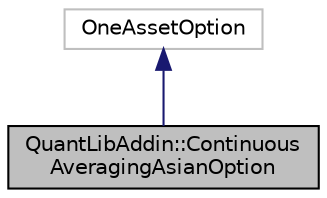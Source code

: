 digraph "QuantLibAddin::ContinuousAveragingAsianOption"
{
  edge [fontname="Helvetica",fontsize="10",labelfontname="Helvetica",labelfontsize="10"];
  node [fontname="Helvetica",fontsize="10",shape=record];
  Node2 [label="QuantLibAddin::Continuous\lAveragingAsianOption",height=0.2,width=0.4,color="black", fillcolor="grey75", style="filled", fontcolor="black"];
  Node3 -> Node2 [dir="back",color="midnightblue",fontsize="10",style="solid",fontname="Helvetica"];
  Node3 [label="OneAssetOption",height=0.2,width=0.4,color="grey75", fillcolor="white", style="filled"];
}
